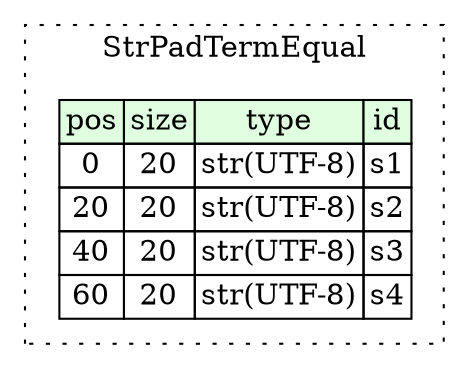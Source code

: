 digraph {
	rankdir=LR;
	node [shape=plaintext];
	subgraph cluster__str_pad_term_equal {
		label="StrPadTermEqual";
		graph[style=dotted];

		str_pad_term_equal__seq [label=<<TABLE BORDER="0" CELLBORDER="1" CELLSPACING="0">
			<TR><TD BGCOLOR="#E0FFE0">pos</TD><TD BGCOLOR="#E0FFE0">size</TD><TD BGCOLOR="#E0FFE0">type</TD><TD BGCOLOR="#E0FFE0">id</TD></TR>
			<TR><TD PORT="s1_pos">0</TD><TD PORT="s1_size">20</TD><TD>str(UTF-8)</TD><TD PORT="s1_type">s1</TD></TR>
			<TR><TD PORT="s2_pos">20</TD><TD PORT="s2_size">20</TD><TD>str(UTF-8)</TD><TD PORT="s2_type">s2</TD></TR>
			<TR><TD PORT="s3_pos">40</TD><TD PORT="s3_size">20</TD><TD>str(UTF-8)</TD><TD PORT="s3_type">s3</TD></TR>
			<TR><TD PORT="s4_pos">60</TD><TD PORT="s4_size">20</TD><TD>str(UTF-8)</TD><TD PORT="s4_type">s4</TD></TR>
		</TABLE>>];
	}
}
